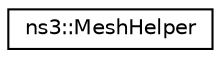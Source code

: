 digraph "Graphical Class Hierarchy"
{
 // LATEX_PDF_SIZE
  edge [fontname="Helvetica",fontsize="10",labelfontname="Helvetica",labelfontsize="10"];
  node [fontname="Helvetica",fontsize="10",shape=record];
  rankdir="LR";
  Node0 [label="ns3::MeshHelper",height=0.2,width=0.4,color="black", fillcolor="white", style="filled",URL="$classns3_1_1_mesh_helper.html",tooltip="Helper to create IEEE 802.11s mesh networks."];
}
